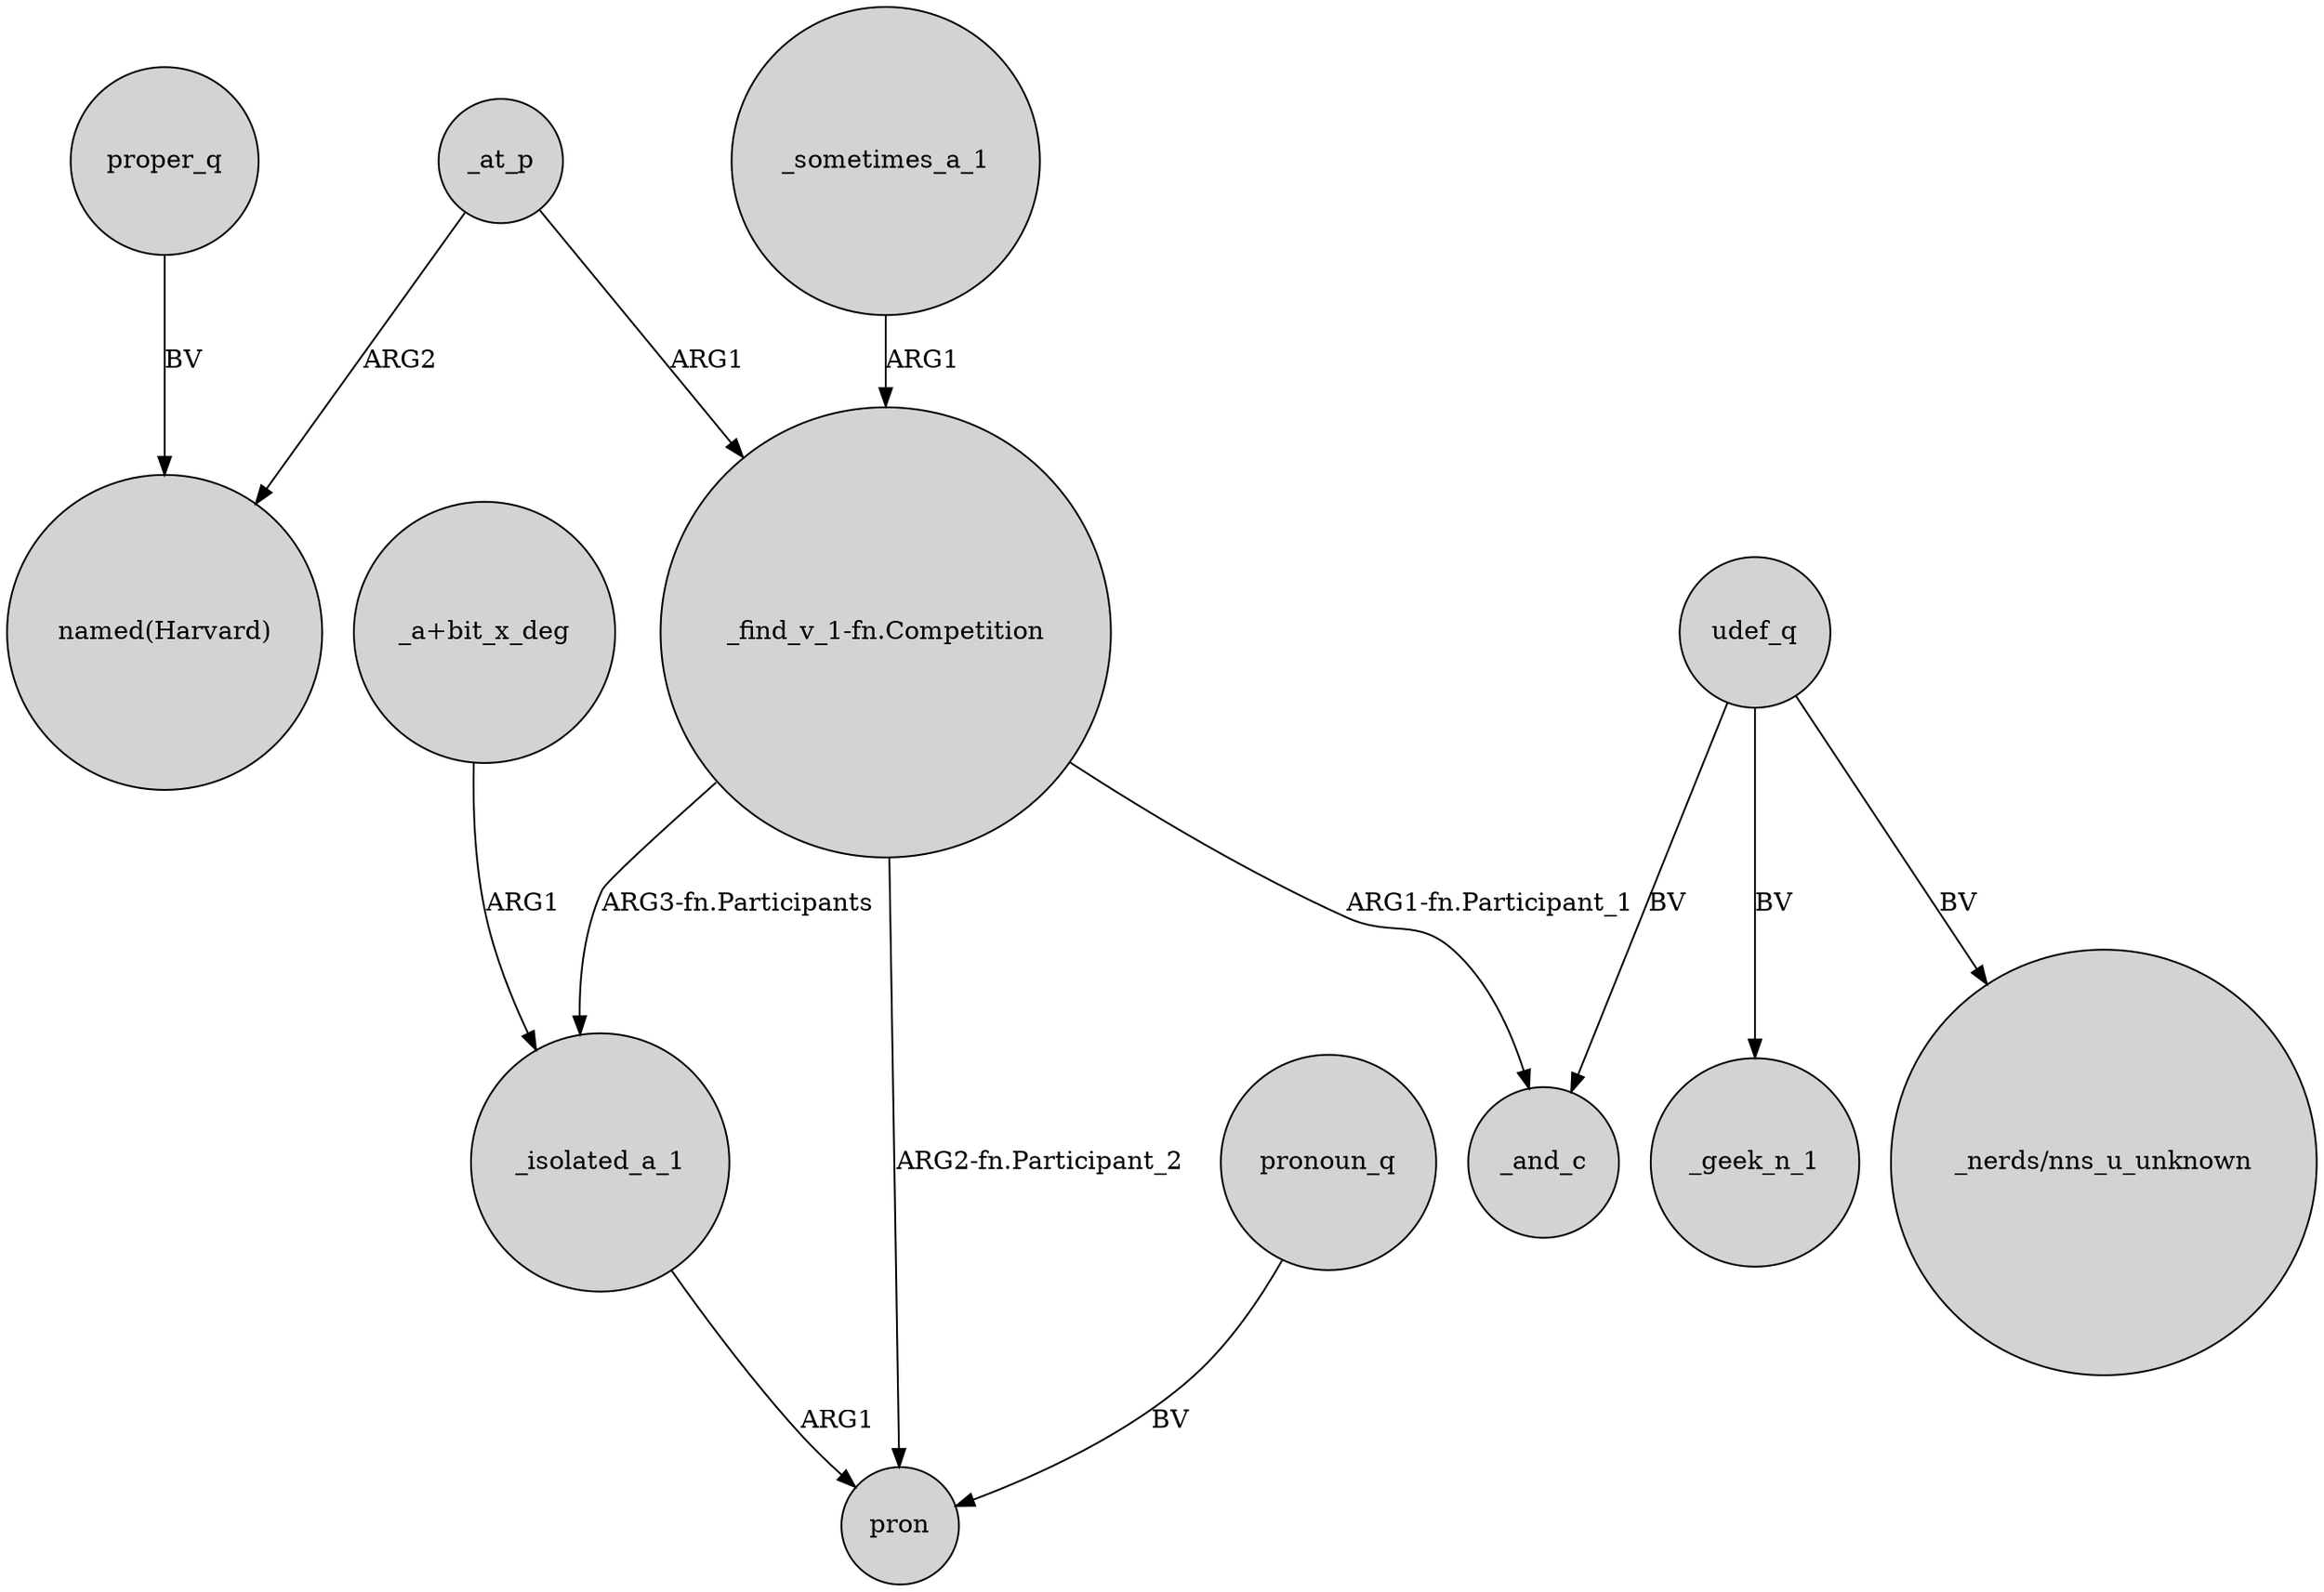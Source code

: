 digraph {
	node [shape=circle style=filled]
	_at_p -> "named(Harvard)" [label=ARG2]
	_at_p -> "_find_v_1-fn.Competition" [label=ARG1]
	"_find_v_1-fn.Competition" -> _isolated_a_1 [label="ARG3-fn.Participants"]
	udef_q -> _and_c [label=BV]
	"_find_v_1-fn.Competition" -> _and_c [label="ARG1-fn.Participant_1"]
	proper_q -> "named(Harvard)" [label=BV]
	_isolated_a_1 -> pron [label=ARG1]
	"_find_v_1-fn.Competition" -> pron [label="ARG2-fn.Participant_2"]
	udef_q -> _geek_n_1 [label=BV]
	udef_q -> "_nerds/nns_u_unknown" [label=BV]
	pronoun_q -> pron [label=BV]
	"_a+bit_x_deg" -> _isolated_a_1 [label=ARG1]
	_sometimes_a_1 -> "_find_v_1-fn.Competition" [label=ARG1]
}
